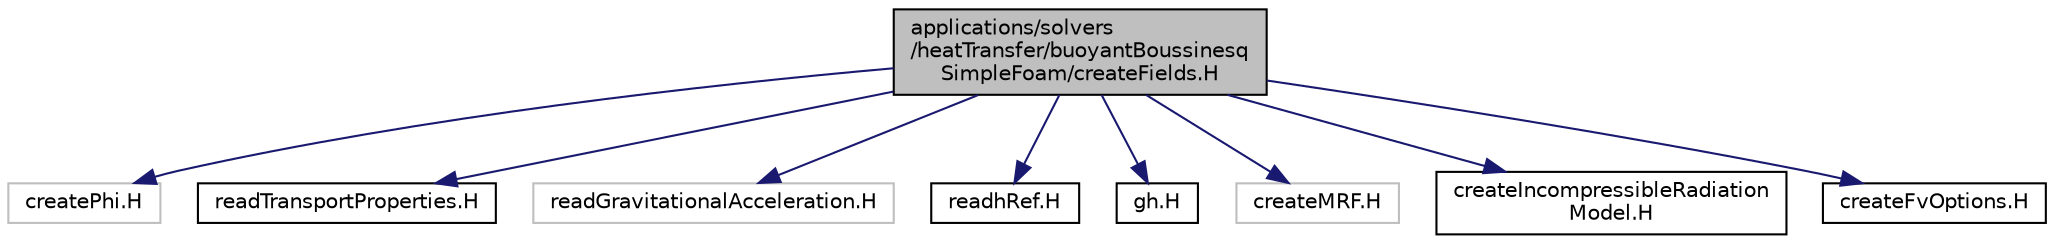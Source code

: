 digraph "applications/solvers/heatTransfer/buoyantBoussinesqSimpleFoam/createFields.H"
{
  bgcolor="transparent";
  edge [fontname="Helvetica",fontsize="10",labelfontname="Helvetica",labelfontsize="10"];
  node [fontname="Helvetica",fontsize="10",shape=record];
  Node1 [label="applications/solvers\l/heatTransfer/buoyantBoussinesq\lSimpleFoam/createFields.H",height=0.2,width=0.4,color="black", fillcolor="grey75", style="filled" fontcolor="black"];
  Node1 -> Node2 [color="midnightblue",fontsize="10",style="solid",fontname="Helvetica"];
  Node2 [label="createPhi.H",height=0.2,width=0.4,color="grey75"];
  Node1 -> Node3 [color="midnightblue",fontsize="10",style="solid",fontname="Helvetica"];
  Node3 [label="readTransportProperties.H",height=0.2,width=0.4,color="black",URL="$solvers_2heatTransfer_2buoyantBoussinesqSimpleFoam_2readTransportProperties_8H.html"];
  Node1 -> Node4 [color="midnightblue",fontsize="10",style="solid",fontname="Helvetica"];
  Node4 [label="readGravitationalAcceleration.H",height=0.2,width=0.4,color="grey75"];
  Node1 -> Node5 [color="midnightblue",fontsize="10",style="solid",fontname="Helvetica"];
  Node5 [label="readhRef.H",height=0.2,width=0.4,color="black",URL="$readhRef_8H.html"];
  Node1 -> Node6 [color="midnightblue",fontsize="10",style="solid",fontname="Helvetica"];
  Node6 [label="gh.H",height=0.2,width=0.4,color="black",URL="$gh_8H.html"];
  Node1 -> Node7 [color="midnightblue",fontsize="10",style="solid",fontname="Helvetica"];
  Node7 [label="createMRF.H",height=0.2,width=0.4,color="grey75"];
  Node1 -> Node8 [color="midnightblue",fontsize="10",style="solid",fontname="Helvetica"];
  Node8 [label="createIncompressibleRadiation\lModel.H",height=0.2,width=0.4,color="black",URL="$createIncompressibleRadiationModel_8H.html"];
  Node1 -> Node9 [color="midnightblue",fontsize="10",style="solid",fontname="Helvetica"];
  Node9 [label="createFvOptions.H",height=0.2,width=0.4,color="black",URL="$createFvOptions_8H.html"];
}
